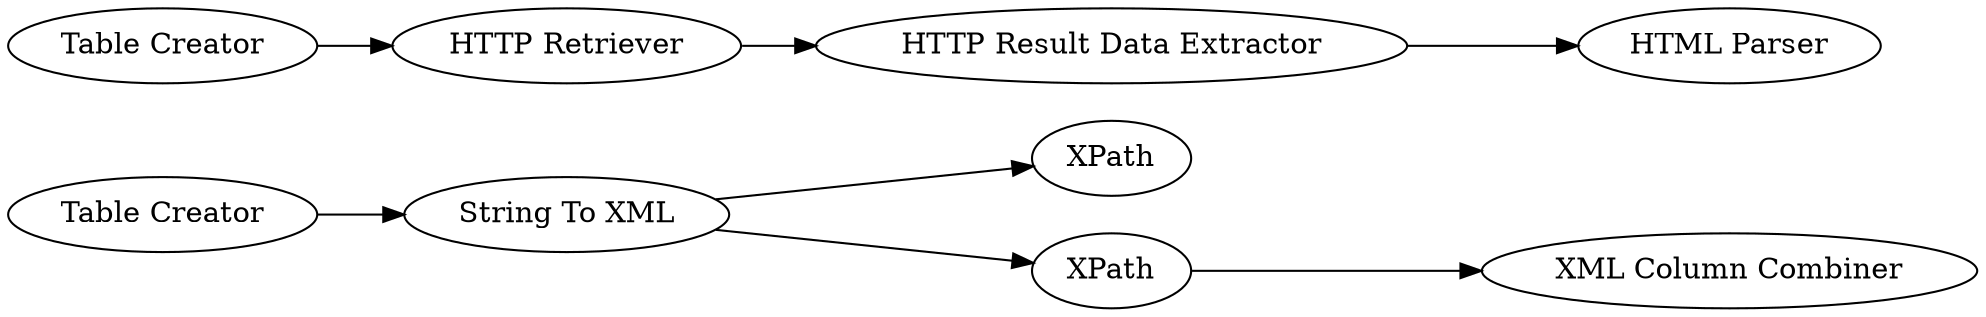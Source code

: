 digraph {
	20 -> 21
	1 -> 20
	18 -> 19
	20 -> 3
	3 -> 22
	17 -> 18
	16 -> 17
	16 [label="Table Creator"]
	20 [label="String To XML"]
	1 [label="Table Creator"]
	22 [label="XML Column Combiner"]
	18 [label="HTTP Result Data Extractor"]
	21 [label=XPath]
	17 [label="HTTP Retriever"]
	3 [label=XPath]
	19 [label="HTML Parser"]
	rankdir=LR
}

